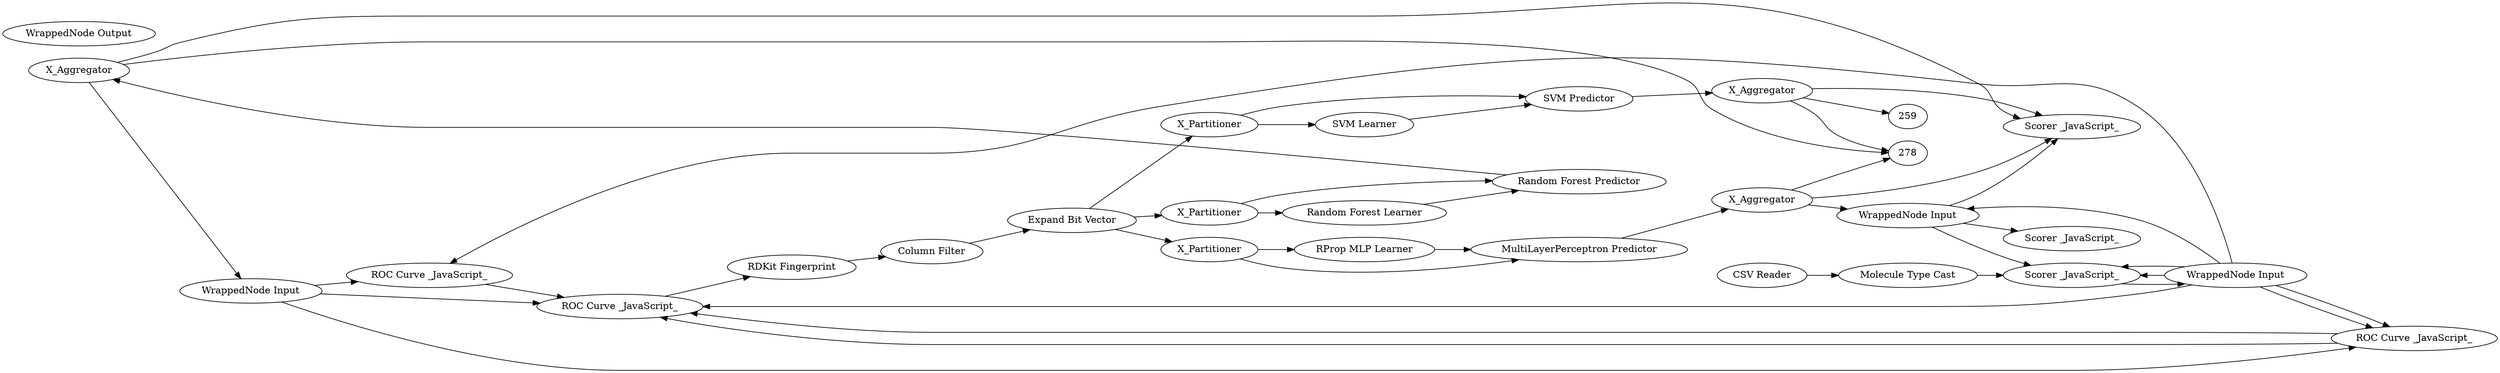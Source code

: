 digraph {
	1 [label=X_Aggregator]
	2 [label=X_Partitioner]
	18 [label="MultiLayerPerceptron Predictor"]
	19 [label="RProp MLP Learner"]
	236 [label="RDKit Fingerprint"]
	246 [label=X_Partitioner]
	249 [label=X_Aggregator]
	254 [label="Random Forest Learner"]
	255 [label="Random Forest Predictor"]
	257 [label="Math Formula"]
	257 [label="WrappedNode Input"]
	258 [label="WrappedNode Output"]
	268 [label="ROC Curve _JavaScript_"]
	273 [label="Scorer _JavaScript_"]
	275 [label="Image Writer _Port_"]
	263 [label=X_Partitioner]
	264 [label=X_Aggregator]
	266 [label="SVM Learner"]
	267 [label="SVM Predictor"]
	269 [label="Column Filter"]
	270 [label="Expand Bit Vector"]
	271 [label="Molecule Type Cast"]
	272 [label="RDKit From Molecule"]
	257 [label="WrappedNode Input"]
	258 [label="WrappedNode Output"]
	265 [label="ROC Curve _JavaScript_"]
	272 [label="Scorer _JavaScript_"]
	275 [label="Image Writer _Port_"]
	257 [label="WrappedNode Input"]
	258 [label="WrappedNode Output"]
	265 [label="ROC Curve _JavaScript_"]
	272 [label="Scorer _JavaScript_"]
	275 [label="Image Writer _Port_"]
	275 [label="Number To String"]
	258 [label="WrappedNode Output"]
	265 [label="ROC Curve _JavaScript_"]
	268 [label="ROC Curve _JavaScript_"]
	274 [label="WrappedNode Input"]
	275 [label="ROC Curve _JavaScript_"]
	258 [label="WrappedNode Output"]
	272 [label="Scorer _JavaScript_"]
	273 [label="WrappedNode Input"]
	276 [label="Scorer _JavaScript_"]
	277 [label="Scorer _JavaScript_"]
	279 [label="CSV Reader"]
	257 -> 273
	257 -> 268
	268 -> 275
	257 -> 272
	257 -> 265
	265 -> 275
	257 -> 272
	257 -> 265
	265 -> 275
	274 -> 275
	274 -> 265
	274 -> 268
	273 -> 272
	273 -> 277
	273 -> 276
	1 -> 259
	1 -> 277
	1 -> 278
	2 -> 266
	2 -> 267
	18 -> 264
	19 -> 18
	236 -> 269
	246 -> 254
	246 -> 255
	249 -> 274
	249 -> 277
	249 -> 278
	254 -> 255
	255 -> 249
	257 -> 275
	263 -> 19
	263 -> 18
	264 -> 273
	264 -> 277
	264 -> 278
	266 -> 267
	267 -> 1
	269 -> 270
	270 -> 263
	270 -> 2
	270 -> 246
	271 -> 272
	272 -> 257
	275 -> 236
	279 -> 271
	rankdir=LR
}
